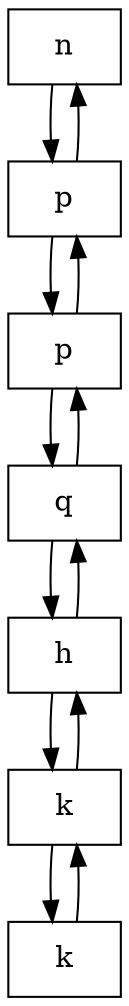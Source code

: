 digraph G{
node0[shape = record,label = "n"];
node1[shape = record,label = "p"];
node2[shape = record,label = "p"];
node3[shape = record,label = "q"];
node4[shape = record,label = "h"];
node5[shape = record,label = "k"];
node6[shape = record,label = "k"];
node0->node1->node2->node3->node4->node5->node6;node6->node5->node4->node3->node2->node1->node0;}